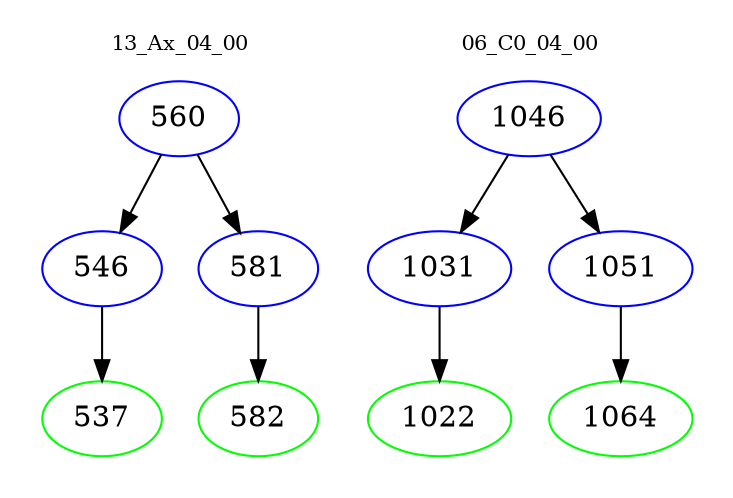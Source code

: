 digraph{
subgraph cluster_0 {
color = white
label = "13_Ax_04_00";
fontsize=10;
T0_560 [label="560", color="blue"]
T0_560 -> T0_546 [color="black"]
T0_546 [label="546", color="blue"]
T0_546 -> T0_537 [color="black"]
T0_537 [label="537", color="green"]
T0_560 -> T0_581 [color="black"]
T0_581 [label="581", color="blue"]
T0_581 -> T0_582 [color="black"]
T0_582 [label="582", color="green"]
}
subgraph cluster_1 {
color = white
label = "06_C0_04_00";
fontsize=10;
T1_1046 [label="1046", color="blue"]
T1_1046 -> T1_1031 [color="black"]
T1_1031 [label="1031", color="blue"]
T1_1031 -> T1_1022 [color="black"]
T1_1022 [label="1022", color="green"]
T1_1046 -> T1_1051 [color="black"]
T1_1051 [label="1051", color="blue"]
T1_1051 -> T1_1064 [color="black"]
T1_1064 [label="1064", color="green"]
}
}
